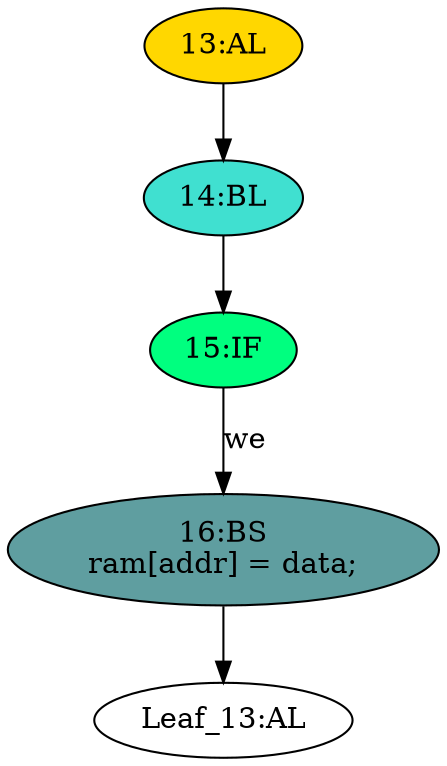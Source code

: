 strict digraph "" {
	node [label="\N"];
	"15:IF"	[ast="<pyverilog.vparser.ast.IfStatement object at 0x7fe51b16d250>",
		fillcolor=springgreen,
		label="15:IF",
		statements="[]",
		style=filled,
		typ=IfStatement];
	"16:BS"	[ast="<pyverilog.vparser.ast.BlockingSubstitution object at 0x7fe51b16d510>",
		fillcolor=cadetblue,
		label="16:BS
ram[addr] = data;",
		statements="[<pyverilog.vparser.ast.BlockingSubstitution object at 0x7fe51b16d510>]",
		style=filled,
		typ=BlockingSubstitution];
	"15:IF" -> "16:BS"	[cond="['we']",
		label=we,
		lineno=15];
	"13:AL"	[ast="<pyverilog.vparser.ast.Always object at 0x7fe51b16d790>",
		clk_sens=True,
		fillcolor=gold,
		label="13:AL",
		sens="['clk']",
		statements="[]",
		style=filled,
		typ=Always,
		use_var="['we', 'data']"];
	"14:BL"	[ast="<pyverilog.vparser.ast.Block object at 0x7fe51b16d750>",
		fillcolor=turquoise,
		label="14:BL",
		statements="[]",
		style=filled,
		typ=Block];
	"13:AL" -> "14:BL"	[cond="[]",
		lineno=None];
	"Leaf_13:AL"	[def_var="['ram']",
		label="Leaf_13:AL"];
	"14:BL" -> "15:IF"	[cond="[]",
		lineno=None];
	"16:BS" -> "Leaf_13:AL"	[cond="[]",
		lineno=None];
}
